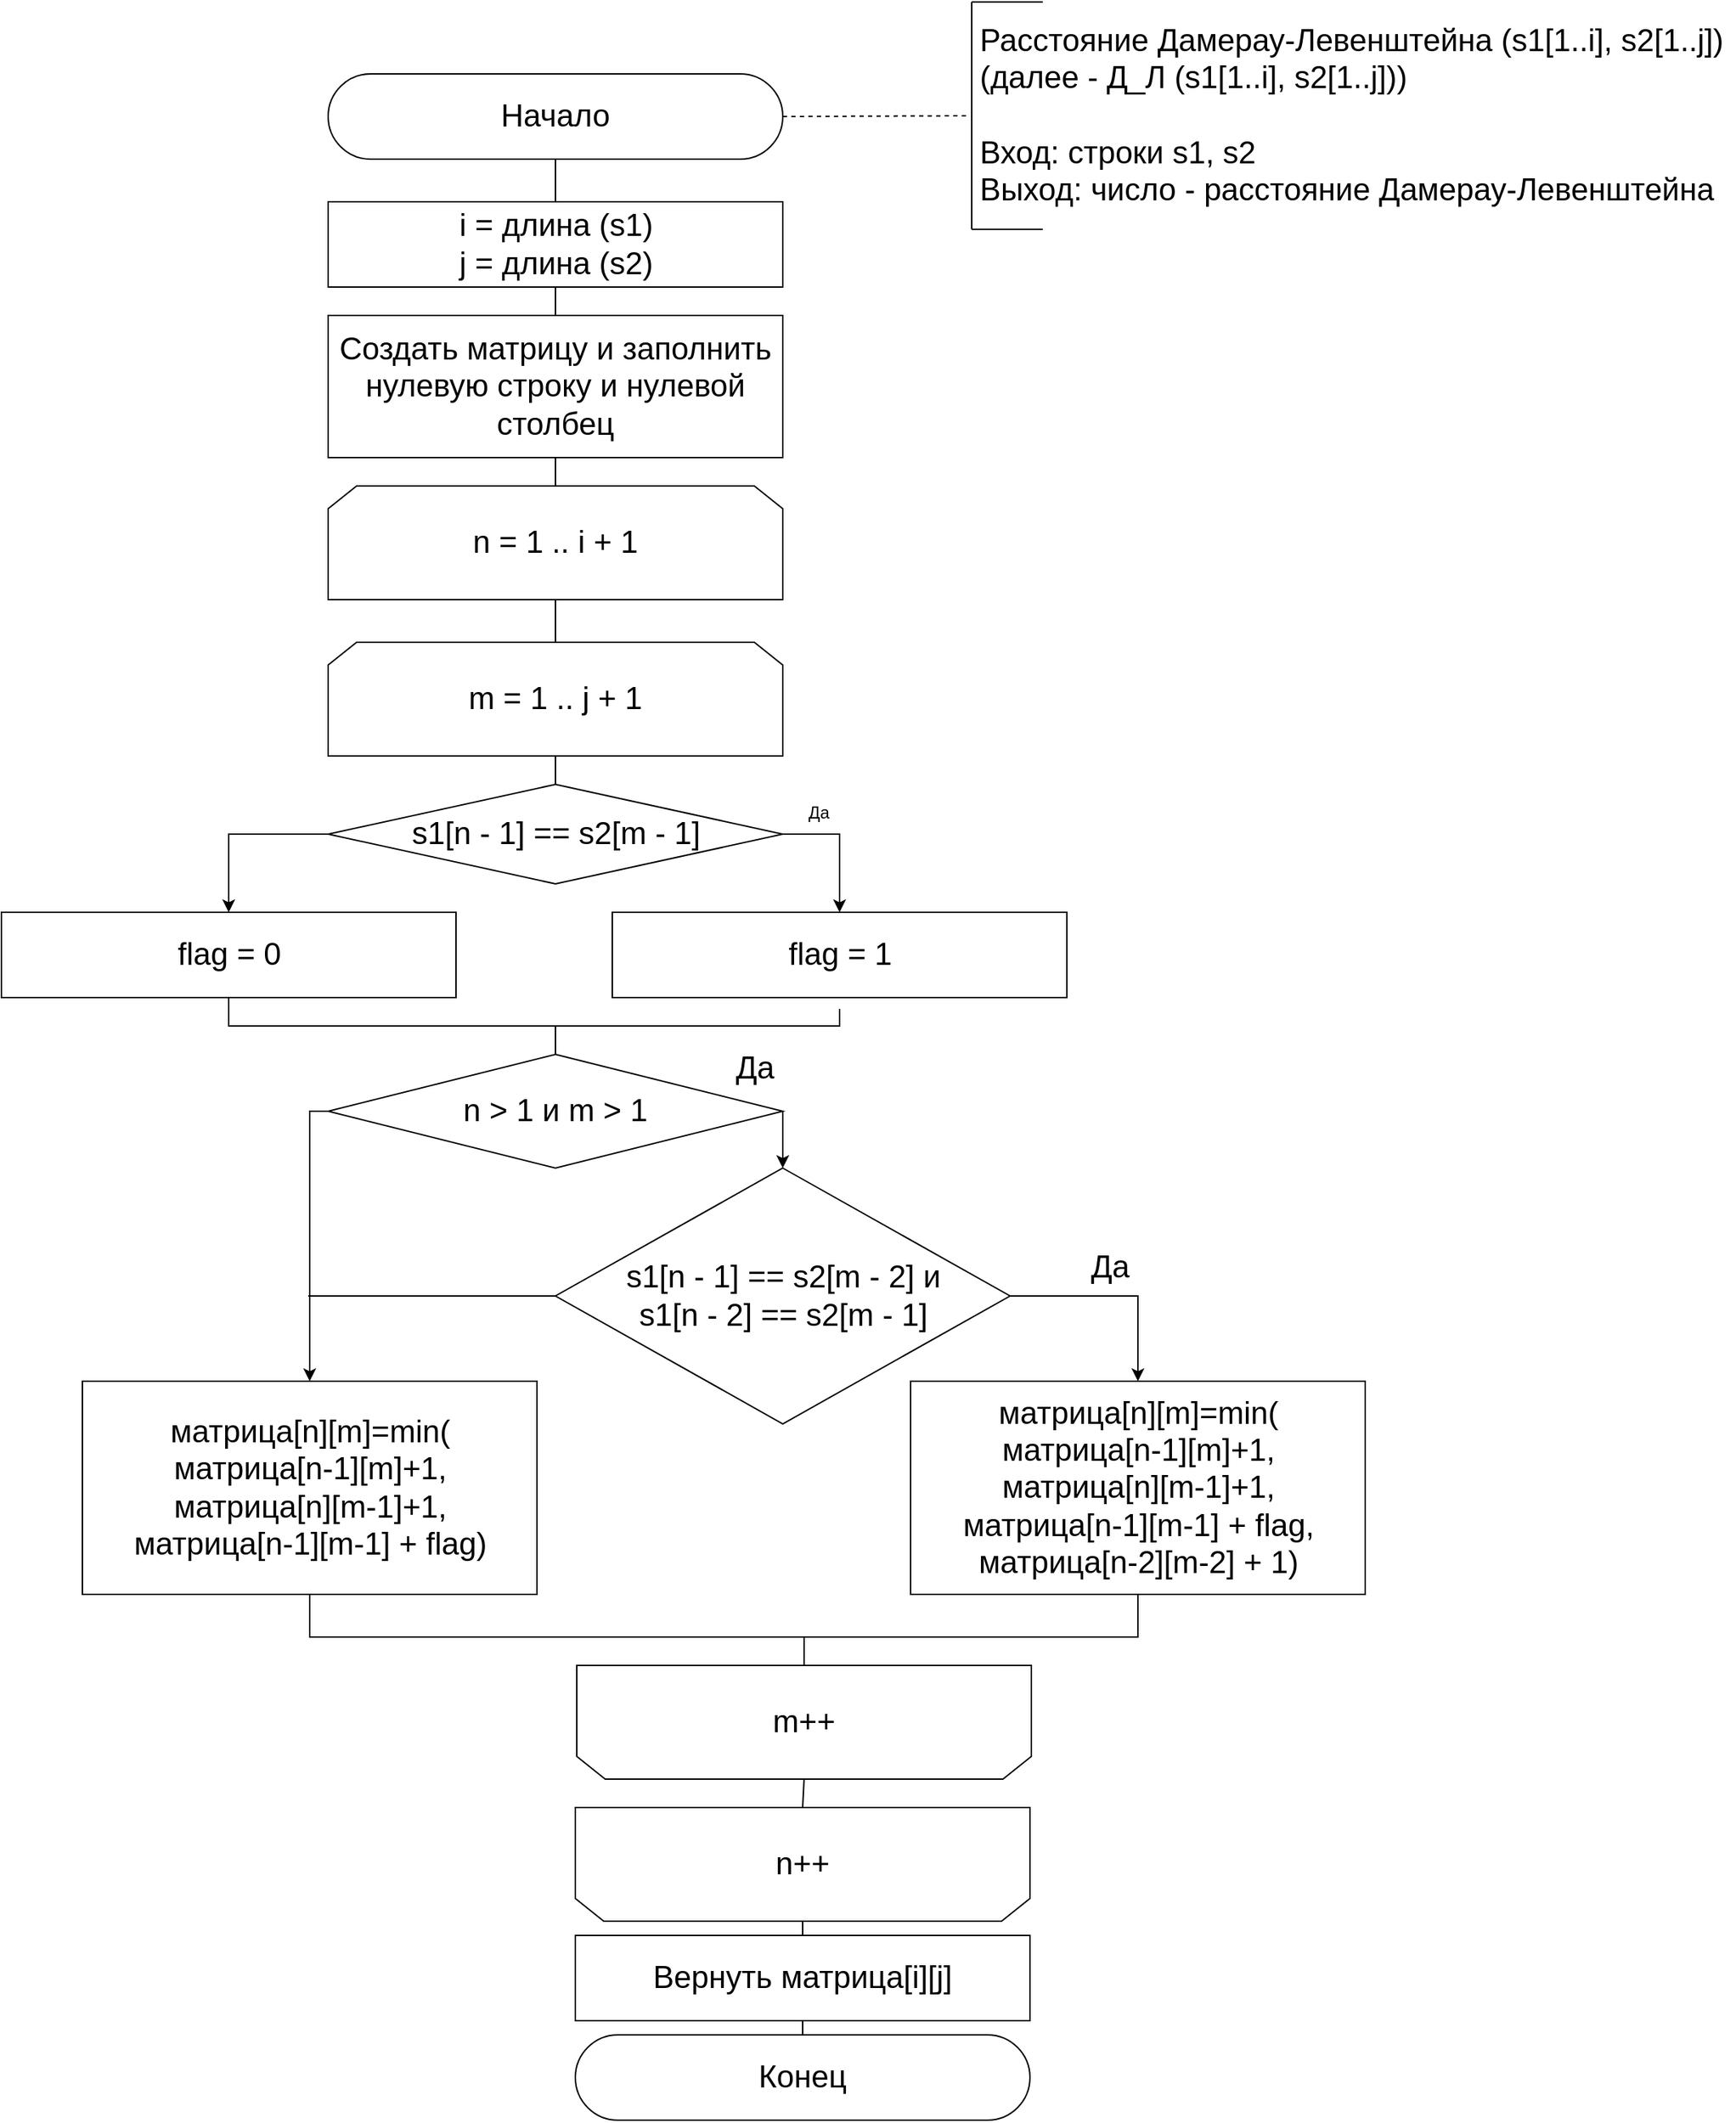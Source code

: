 <mxfile version="20.3.0" type="device"><diagram id="NOwVOWlJAs_oj1EzllPM" name="Страница 1"><mxGraphModel dx="1237" dy="755" grid="1" gridSize="10" guides="1" tooltips="1" connect="1" arrows="1" fold="1" page="1" pageScale="1" pageWidth="827" pageHeight="1169" math="0" shadow="0"><root><mxCell id="0"/><mxCell id="1" parent="0"/><mxCell id="16" style="edgeStyle=none;html=1;exitX=0.5;exitY=1;exitDx=0;exitDy=0;entryX=0.5;entryY=0;entryDx=0;entryDy=0;endArrow=none;endFill=0;" parent="1" source="2" target="5" edge="1"><mxGeometry relative="1" as="geometry"/></mxCell><mxCell id="71" style="edgeStyle=none;html=1;exitX=1;exitY=0.5;exitDx=0;exitDy=0;entryX=-0.001;entryY=0.502;entryDx=0;entryDy=0;entryPerimeter=0;dashed=1;endArrow=none;endFill=0;" parent="1" source="2" target="3" edge="1"><mxGeometry relative="1" as="geometry"/></mxCell><mxCell id="2" value="&lt;font style=&quot;font-size: 22px&quot;&gt;Начало&lt;/font&gt;" style="rounded=1;whiteSpace=wrap;html=1;arcSize=50;" parent="1" vertex="1"><mxGeometry x="240" y="80" width="320" height="60" as="geometry"/></mxCell><mxCell id="3" value="&lt;div style=&quot;text-align: left ; font-family: &amp;#34;helvetica&amp;#34; ; font-size: 22px&quot;&gt;&lt;font style=&quot;font-size: 22px&quot;&gt;Расстояние Дамерау-Левенштейна (s1[1..i], s2[1..j])&lt;/font&gt;&lt;/div&gt;&lt;div style=&quot;text-align: left ; font-family: &amp;#34;helvetica&amp;#34; ; font-size: 22px&quot;&gt;&lt;font style=&quot;font-size: 22px&quot;&gt;(далее - Д_Л (s1[1..i], s2[1..j]))&lt;/font&gt;&lt;/div&gt;&lt;div style=&quot;text-align: left ; font-family: &amp;#34;helvetica&amp;#34; ; font-size: 22px&quot;&gt;&lt;font style=&quot;font-size: 22px&quot;&gt;&lt;br&gt;&lt;/font&gt;&lt;/div&gt;&lt;div style=&quot;text-align: left ; font-family: &amp;#34;helvetica&amp;#34; ; font-size: 22px&quot;&gt;&lt;font style=&quot;font-size: 22px&quot;&gt;Вход: строки s1, s2&lt;/font&gt;&lt;/div&gt;&lt;div style=&quot;text-align: left ; font-family: &amp;#34;helvetica&amp;#34; ; font-size: 22px&quot;&gt;&lt;font style=&quot;font-size: 22px&quot;&gt;Выход: число - расстояние Дамерау-Левенштейна&lt;/font&gt;&lt;/div&gt;" style="text;html=1;align=center;verticalAlign=middle;resizable=0;points=[];autosize=1;strokeColor=none;fillColor=none;" parent="1" vertex="1"><mxGeometry x="690" y="69.33" width="540" height="80" as="geometry"/></mxCell><mxCell id="4" style="edgeStyle=orthogonalEdgeStyle;rounded=0;orthogonalLoop=1;jettySize=auto;html=1;exitX=0.5;exitY=1;exitDx=0;exitDy=0;entryX=0.5;entryY=0;entryDx=0;entryDy=0;endArrow=none;endFill=0;" parent="1" source="5" edge="1"><mxGeometry relative="1" as="geometry"><mxPoint x="340" y="270" as="targetPoint"/></mxGeometry></mxCell><mxCell id="5" value="&lt;font style=&quot;font-size: 22px&quot;&gt;i = длина (s1)&lt;br&gt;j = длина (s2)&lt;/font&gt;" style="html=1;dashed=0;whitespace=wrap;" parent="1" vertex="1"><mxGeometry x="240" y="170" width="320" height="60" as="geometry"/></mxCell><mxCell id="20" style="edgeStyle=none;html=1;exitX=0.5;exitY=1;exitDx=0;exitDy=0;entryX=0.5;entryY=0;entryDx=0;entryDy=0;endArrow=none;endFill=0;" parent="1" source="17" edge="1" target="56"><mxGeometry relative="1" as="geometry"><mxPoint x="340" y="380" as="targetPoint"/></mxGeometry></mxCell><mxCell id="17" value="&lt;font style=&quot;font-size: 22px&quot;&gt;Создать матрицу и заполнить нулевую строку и нулевой столбец&lt;/font&gt;" style="whiteSpace=wrap;html=1;" parent="1" vertex="1"><mxGeometry x="240" y="250" width="320" height="100" as="geometry"/></mxCell><mxCell id="46" style="edgeStyle=none;html=1;exitX=0.5;exitY=1;exitDx=0;exitDy=0;entryX=0.5;entryY=0;entryDx=0;entryDy=0;endArrow=none;endFill=0;" parent="1" target="24" edge="1" source="57"><mxGeometry relative="1" as="geometry"><mxPoint x="340" y="550" as="sourcePoint"/></mxGeometry></mxCell><mxCell id="21" style="edgeStyle=none;html=1;exitX=0.5;exitY=1;exitDx=0;exitDy=0;entryX=0.5;entryY=0;entryDx=0;entryDy=0;endArrow=none;endFill=0;" parent="1" edge="1" target="57" source="56"><mxGeometry relative="1" as="geometry"><mxPoint x="340" y="440" as="sourcePoint"/><mxPoint x="340" y="490" as="targetPoint"/><Array as="points"/></mxGeometry></mxCell><mxCell id="67" style="edgeStyle=none;html=1;exitX=0;exitY=0.5;exitDx=0;exitDy=0;entryX=0.5;entryY=0;entryDx=0;entryDy=0;fontSize=22;rounded=0;" parent="1" source="24" target="28" edge="1"><mxGeometry relative="1" as="geometry"><Array as="points"><mxPoint x="170" y="615"/></Array></mxGeometry></mxCell><mxCell id="68" style="edgeStyle=none;rounded=0;html=1;exitX=1;exitY=0.5;exitDx=0;exitDy=0;entryX=0.5;entryY=0;entryDx=0;entryDy=0;fontSize=22;" parent="1" source="24" target="26" edge="1"><mxGeometry relative="1" as="geometry"><Array as="points"><mxPoint x="600" y="615"/></Array></mxGeometry></mxCell><mxCell id="24" value="&lt;font style=&quot;font-size: 22px&quot;&gt;s1[n - 1] == s2[m - 1]&lt;/font&gt;" style="shape=rhombus;html=1;dashed=0;whitespace=wrap;perimeter=rhombusPerimeter;" parent="1" vertex="1"><mxGeometry x="240" y="580" width="320" height="70" as="geometry"/></mxCell><mxCell id="49" style="edgeStyle=none;rounded=0;html=1;exitX=0.5;exitY=1;exitDx=0;exitDy=0;entryX=0.5;entryY=0;entryDx=0;entryDy=0;endArrow=none;endFill=0;" parent="1" target="44" edge="1"><mxGeometry relative="1" as="geometry"><Array as="points"><mxPoint x="600" y="750"/><mxPoint x="400" y="750"/></Array><mxPoint x="600" y="738" as="sourcePoint"/><mxPoint x="400" y="858" as="targetPoint"/></mxGeometry></mxCell><mxCell id="26" value="&lt;font style=&quot;font-size: 22px&quot;&gt;flag&amp;nbsp;= 1&lt;/font&gt;" style="html=1;dashed=0;whitespace=wrap;" parent="1" vertex="1"><mxGeometry x="440" y="670" width="320" height="60" as="geometry"/></mxCell><mxCell id="50" style="edgeStyle=none;rounded=0;html=1;exitX=0.5;exitY=1;exitDx=0;exitDy=0;entryX=0.5;entryY=0;entryDx=0;entryDy=0;endArrow=none;endFill=0;" parent="1" source="28" target="44" edge="1"><mxGeometry relative="1" as="geometry"><Array as="points"><mxPoint x="170" y="750"/><mxPoint x="400" y="750"/></Array></mxGeometry></mxCell><mxCell id="28" value="&lt;font style=&quot;font-size: 22px&quot;&gt;flag = 0&lt;/font&gt;" style="html=1;dashed=0;whitespace=wrap;" parent="1" vertex="1"><mxGeometry x="10" y="670" width="320" height="60" as="geometry"/></mxCell><mxCell id="29" value="Да" style="text;html=1;align=center;verticalAlign=middle;resizable=0;points=[];autosize=1;strokeColor=none;" parent="1" vertex="1"><mxGeometry x="570" y="590" width="30" height="20" as="geometry"/></mxCell><mxCell id="69" style="edgeStyle=none;rounded=0;html=1;exitX=1;exitY=0.5;exitDx=0;exitDy=0;entryX=0.5;entryY=0;entryDx=0;entryDy=0;fontSize=22;" parent="1" source="38" target="41" edge="1"><mxGeometry relative="1" as="geometry"><Array as="points"><mxPoint x="810" y="940"/></Array></mxGeometry></mxCell><mxCell id="38" value="&lt;font style=&quot;font-size: 22px&quot;&gt;s1[n - 1] == s2[m - 2] и&lt;br&gt;s1[n - 2] == s2[m - 1]&lt;/font&gt;" style="shape=rhombus;html=1;dashed=0;whitespace=wrap;perimeter=rhombusPerimeter;" parent="1" vertex="1"><mxGeometry x="400" y="850" width="320" height="180" as="geometry"/></mxCell><mxCell id="39" value="&lt;font style=&quot;font-size: 22px&quot;&gt;Да&lt;/font&gt;" style="text;html=1;align=center;verticalAlign=middle;resizable=0;points=[];autosize=1;strokeColor=none;" parent="1" vertex="1"><mxGeometry x="520" y="770" width="40" height="20" as="geometry"/></mxCell><mxCell id="61" style="edgeStyle=none;rounded=0;html=1;exitX=0.5;exitY=1;exitDx=0;exitDy=0;endArrow=none;endFill=0;" parent="1" source="40" edge="1"><mxGeometry relative="1" as="geometry"><Array as="points"><mxPoint x="227" y="1180"/><mxPoint x="330" y="1180"/><mxPoint x="465" y="1180"/></Array><mxPoint x="575" y="1180" as="targetPoint"/></mxGeometry></mxCell><mxCell id="40" value="&lt;font style=&quot;font-size: 22px&quot;&gt;матрица[n][m]=min(&lt;br&gt;матрица[n-1][m]+1,&lt;br&gt;матрица[n][m-1]+1,&lt;br&gt;матрица[n-1][m-1] + flag)&lt;/font&gt;" style="html=1;dashed=0;whitespace=wrap;" parent="1" vertex="1"><mxGeometry x="67" y="1000" width="320" height="150" as="geometry"/></mxCell><mxCell id="62" style="edgeStyle=none;rounded=0;html=1;exitX=0.5;exitY=1;exitDx=0;exitDy=0;entryX=0.5;entryY=1;entryDx=0;entryDy=0;endArrow=none;endFill=0;" parent="1" source="41" target="58" edge="1"><mxGeometry relative="1" as="geometry"><Array as="points"><mxPoint x="810" y="1180"/><mxPoint x="575" y="1180"/></Array></mxGeometry></mxCell><mxCell id="41" value="&lt;font style=&quot;font-size: 22px&quot;&gt;матрица[n][m]=min(&lt;br&gt;матрица[n-1][m]+1,&lt;br&gt;матрица[n][m-1]+1,&lt;br&gt;матрица[n-1][m-1] + flag,&lt;br&gt;матрица[n-2][m-2] + 1)&lt;/font&gt;" style="html=1;dashed=0;whitespace=wrap;" parent="1" vertex="1"><mxGeometry x="650" y="1000" width="320" height="150" as="geometry"/></mxCell><mxCell id="42" style="edgeStyle=none;html=1;exitX=1;exitY=0.5;exitDx=0;exitDy=0;entryX=0.5;entryY=0;entryDx=0;entryDy=0;endArrow=classic;endFill=1;rounded=0;" parent="1" source="44" target="38" edge="1"><mxGeometry relative="1" as="geometry"><Array as="points"/></mxGeometry></mxCell><mxCell id="PG86vvV4ohZQE3q43iFX-79" style="edgeStyle=orthogonalEdgeStyle;rounded=0;orthogonalLoop=1;jettySize=auto;html=1;entryX=0.5;entryY=0;entryDx=0;entryDy=0;" edge="1" parent="1" source="44" target="40"><mxGeometry relative="1" as="geometry"><Array as="points"><mxPoint x="227" y="810"/></Array></mxGeometry></mxCell><mxCell id="44" value="&lt;font style=&quot;font-size: 22px&quot;&gt;n &amp;gt; 1 и m &amp;gt; 1&lt;/font&gt;" style="rhombus;whiteSpace=wrap;html=1;" parent="1" vertex="1"><mxGeometry x="240" y="770" width="320" height="80" as="geometry"/></mxCell><mxCell id="45" value="&lt;font style=&quot;font-size: 22px&quot;&gt;Да&lt;/font&gt;" style="text;html=1;align=center;verticalAlign=middle;resizable=0;points=[];autosize=1;strokeColor=none;fillColor=none;" parent="1" vertex="1"><mxGeometry x="770" y="910" width="40" height="20" as="geometry"/></mxCell><mxCell id="56" value="&lt;span&gt;&lt;font style=&quot;font-size: 22px&quot;&gt;n = 1 .. i + 1&lt;/font&gt;&lt;/span&gt;" style="shape=loopLimit;whiteSpace=wrap;html=1;" parent="1" vertex="1"><mxGeometry x="240" y="370" width="320" height="80" as="geometry"/></mxCell><mxCell id="57" value="&lt;span&gt;&lt;font style=&quot;font-size: 22px&quot;&gt;m = 1 .. j + 1&lt;/font&gt;&lt;/span&gt;" style="shape=loopLimit;whiteSpace=wrap;html=1;" parent="1" vertex="1"><mxGeometry x="240" y="480" width="320" height="80" as="geometry"/></mxCell><mxCell id="60" style="edgeStyle=none;rounded=0;html=1;exitX=0.5;exitY=0;exitDx=0;exitDy=0;entryX=0.5;entryY=1;entryDx=0;entryDy=0;endArrow=none;endFill=0;" parent="1" source="58" target="59" edge="1"><mxGeometry relative="1" as="geometry"/></mxCell><mxCell id="58" value="&lt;font style=&quot;font-size: 22px&quot;&gt;m++&lt;/font&gt;" style="shape=loopLimit;whiteSpace=wrap;html=1;direction=west;" parent="1" vertex="1"><mxGeometry x="415" y="1200" width="320" height="80" as="geometry"/></mxCell><mxCell id="63" style="edgeStyle=none;rounded=0;html=1;exitX=0.5;exitY=0;exitDx=0;exitDy=0;endArrow=none;endFill=0;entryX=0.5;entryY=0;entryDx=0;entryDy=0;" parent="1" source="59" edge="1" target="64"><mxGeometry relative="1" as="geometry"><mxPoint x="465.333" y="1490" as="targetPoint"/></mxGeometry></mxCell><mxCell id="59" value="&lt;font style=&quot;font-size: 22px&quot;&gt;n++&lt;/font&gt;" style="shape=loopLimit;whiteSpace=wrap;html=1;direction=west;" parent="1" vertex="1"><mxGeometry x="414" y="1300" width="320" height="80" as="geometry"/></mxCell><mxCell id="66" style="edgeStyle=none;rounded=0;html=1;exitX=0.5;exitY=1;exitDx=0;exitDy=0;entryX=0.5;entryY=0;entryDx=0;entryDy=0;endArrow=none;endFill=0;" parent="1" source="64" target="65" edge="1"><mxGeometry relative="1" as="geometry"/></mxCell><mxCell id="64" value="&lt;font style=&quot;font-size: 22px&quot;&gt;Вернуть матрица[i][j]&lt;/font&gt;" style="whiteSpace=wrap;html=1;" parent="1" vertex="1"><mxGeometry x="414" y="1390" width="320" height="60" as="geometry"/></mxCell><mxCell id="65" value="&lt;font style=&quot;font-size: 22px&quot;&gt;Конец&lt;/font&gt;" style="rounded=1;whiteSpace=wrap;html=1;arcSize=50;" parent="1" vertex="1"><mxGeometry x="414" y="1460" width="320" height="60" as="geometry"/></mxCell><mxCell id="72" value="" style="endArrow=none;html=1;" parent="1" edge="1"><mxGeometry width="50" height="50" relative="1" as="geometry"><mxPoint x="693" y="189.33" as="sourcePoint"/><mxPoint x="693" y="29.33" as="targetPoint"/></mxGeometry></mxCell><mxCell id="73" value="" style="endArrow=none;html=1;" parent="1" edge="1"><mxGeometry width="50" height="50" relative="1" as="geometry"><mxPoint x="693" y="189.33" as="sourcePoint"/><mxPoint x="743" y="189.33" as="targetPoint"/></mxGeometry></mxCell><mxCell id="74" value="" style="endArrow=none;html=1;" parent="1" edge="1"><mxGeometry width="50" height="50" relative="1" as="geometry"><mxPoint x="693" y="29.33" as="sourcePoint"/><mxPoint x="743" y="29.33" as="targetPoint"/></mxGeometry></mxCell><mxCell id="PG86vvV4ohZQE3q43iFX-84" value="" style="endArrow=none;html=1;rounded=0;entryX=0;entryY=0.5;entryDx=0;entryDy=0;" edge="1" parent="1" target="38"><mxGeometry width="50" height="50" relative="1" as="geometry"><mxPoint x="226" y="940" as="sourcePoint"/><mxPoint x="396" y="940" as="targetPoint"/></mxGeometry></mxCell></root></mxGraphModel></diagram></mxfile>